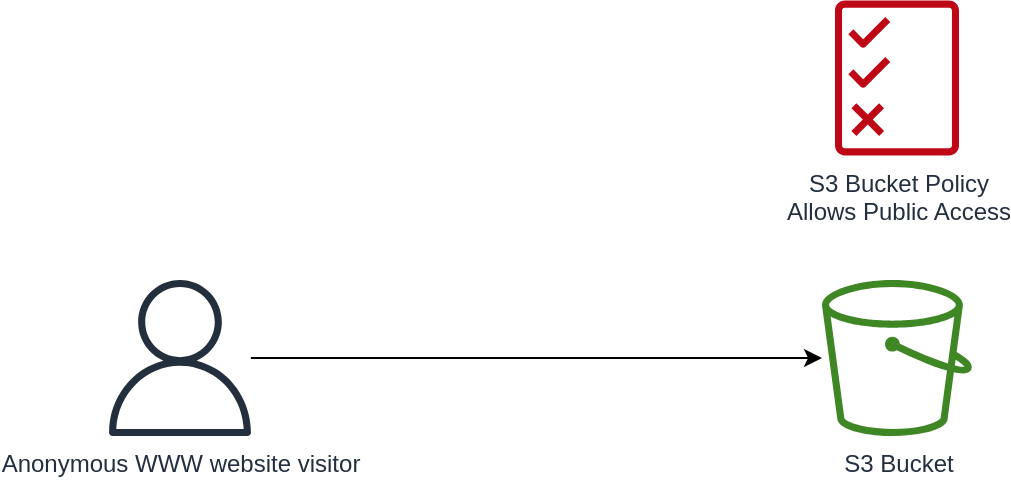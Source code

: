 <mxfile version="20.6.2" type="device"><diagram id="LMqiBHmoAgPQXcQQDA8G" name="Page-1"><mxGraphModel dx="1089" dy="726" grid="1" gridSize="10" guides="1" tooltips="1" connect="1" arrows="1" fold="1" page="1" pageScale="1" pageWidth="850" pageHeight="1100" math="0" shadow="0"><root><mxCell id="0"/><mxCell id="1" parent="0"/><mxCell id="1kKrzrACiZJ3Lw-wJryW-7" style="edgeStyle=orthogonalEdgeStyle;rounded=0;orthogonalLoop=1;jettySize=auto;html=1;" edge="1" parent="1" source="1kKrzrACiZJ3Lw-wJryW-3" target="1kKrzrACiZJ3Lw-wJryW-4"><mxGeometry relative="1" as="geometry"/></mxCell><mxCell id="1kKrzrACiZJ3Lw-wJryW-3" value="Anonymous WWW website visitor" style="sketch=0;outlineConnect=0;fontColor=#232F3E;gradientColor=none;fillColor=#232F3D;strokeColor=none;dashed=0;verticalLabelPosition=bottom;verticalAlign=top;align=center;html=1;fontSize=12;fontStyle=0;aspect=fixed;pointerEvents=1;shape=mxgraph.aws4.user;" vertex="1" parent="1"><mxGeometry x="170" y="320" width="78" height="78" as="geometry"/></mxCell><mxCell id="1kKrzrACiZJ3Lw-wJryW-4" value="S3 Bucket" style="sketch=0;outlineConnect=0;fontColor=#232F3E;gradientColor=none;fillColor=#3F8624;strokeColor=none;dashed=0;verticalLabelPosition=bottom;verticalAlign=top;align=center;html=1;fontSize=12;fontStyle=0;aspect=fixed;pointerEvents=1;shape=mxgraph.aws4.bucket;" vertex="1" parent="1"><mxGeometry x="530" y="320" width="75" height="78" as="geometry"/></mxCell><mxCell id="1kKrzrACiZJ3Lw-wJryW-6" value="S3 Bucket Policy&lt;br&gt;Allows Public Access" style="sketch=0;outlineConnect=0;fontColor=#232F3E;gradientColor=none;fillColor=#BF0816;strokeColor=none;dashed=0;verticalLabelPosition=bottom;verticalAlign=top;align=center;html=1;fontSize=12;fontStyle=0;aspect=fixed;pointerEvents=1;shape=mxgraph.aws4.permissions;" vertex="1" parent="1"><mxGeometry x="536.5" y="180" width="62" height="78" as="geometry"/></mxCell></root></mxGraphModel></diagram></mxfile>